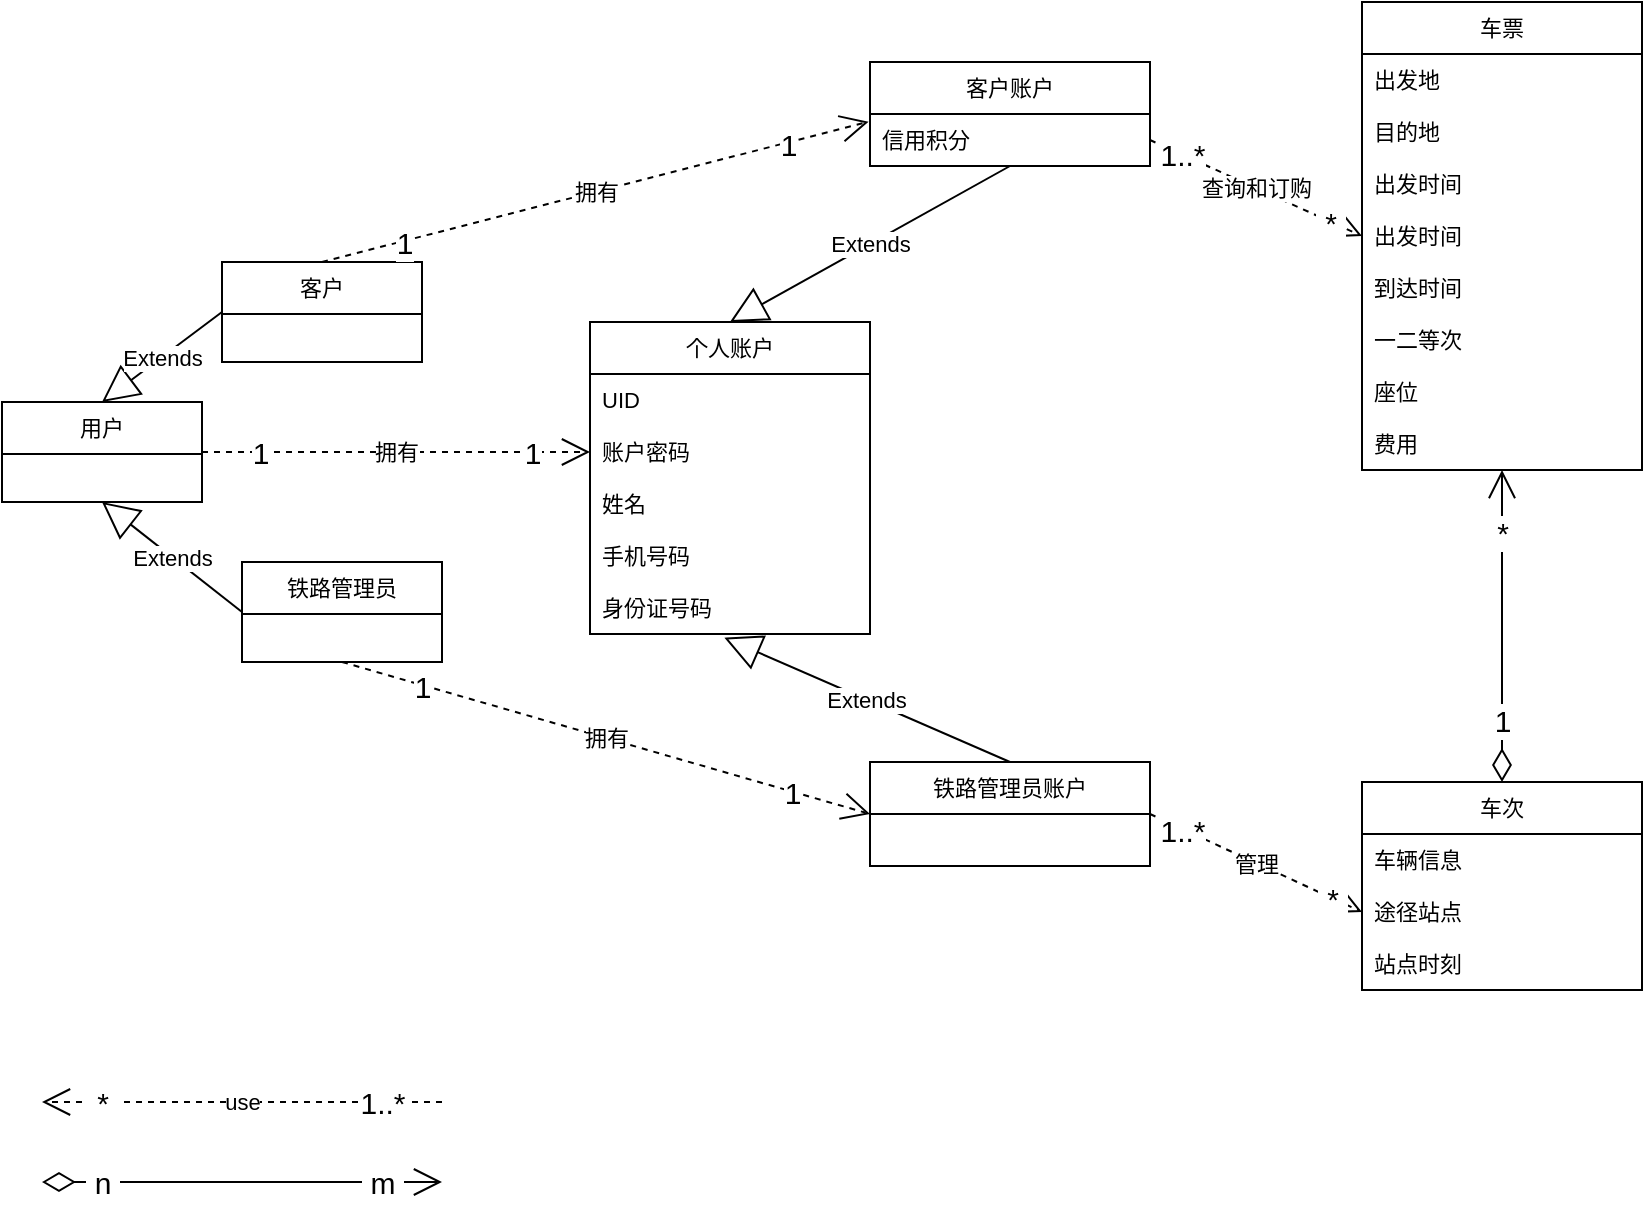 <mxfile version="21.1.7" type="device">
  <diagram id="C5RBs43oDa-KdzZeNtuy" name="Page-1">
    <mxGraphModel dx="1035" dy="658" grid="1" gridSize="10" guides="1" tooltips="1" connect="1" arrows="1" fold="1" page="1" pageScale="1" pageWidth="827" pageHeight="1169" math="0" shadow="0">
      <root>
        <mxCell id="WIyWlLk6GJQsqaUBKTNV-0" />
        <mxCell id="WIyWlLk6GJQsqaUBKTNV-1" parent="WIyWlLk6GJQsqaUBKTNV-0" />
        <mxCell id="Jw2A35CvgfBH42dZsRUs-4" value="客户" style="swimlane;fontStyle=0;childLayout=stackLayout;horizontal=1;startSize=26;fillColor=none;horizontalStack=0;resizeParent=1;resizeParentMax=0;resizeLast=0;collapsible=1;marginBottom=0;whiteSpace=wrap;html=1;fontSize=11;" vertex="1" parent="WIyWlLk6GJQsqaUBKTNV-1">
          <mxGeometry x="160" y="240" width="100" height="50" as="geometry" />
        </mxCell>
        <mxCell id="Jw2A35CvgfBH42dZsRUs-9" value="铁路管理员" style="swimlane;fontStyle=0;childLayout=stackLayout;horizontal=1;startSize=26;fillColor=none;horizontalStack=0;resizeParent=1;resizeParentMax=0;resizeLast=0;collapsible=1;marginBottom=0;whiteSpace=wrap;html=1;fontSize=11;" vertex="1" parent="WIyWlLk6GJQsqaUBKTNV-1">
          <mxGeometry x="170" y="390" width="100" height="50" as="geometry" />
        </mxCell>
        <mxCell id="Jw2A35CvgfBH42dZsRUs-13" value="Extends" style="endArrow=block;endSize=16;endFill=0;html=1;rounded=0;exitX=0;exitY=0.5;exitDx=0;exitDy=0;entryX=0.5;entryY=0;entryDx=0;entryDy=0;fontSize=11;" edge="1" parent="WIyWlLk6GJQsqaUBKTNV-1" source="Jw2A35CvgfBH42dZsRUs-4" target="Jw2A35CvgfBH42dZsRUs-18">
          <mxGeometry width="160" relative="1" as="geometry">
            <mxPoint x="450" y="452" as="sourcePoint" />
            <mxPoint x="95" y="322" as="targetPoint" />
            <Array as="points" />
          </mxGeometry>
        </mxCell>
        <mxCell id="Jw2A35CvgfBH42dZsRUs-14" value="Extends" style="endArrow=block;endSize=16;endFill=0;html=1;rounded=0;entryX=0.5;entryY=1;entryDx=0;entryDy=0;exitX=0;exitY=0.5;exitDx=0;exitDy=0;fontSize=11;" edge="1" parent="WIyWlLk6GJQsqaUBKTNV-1" source="Jw2A35CvgfBH42dZsRUs-9" target="Jw2A35CvgfBH42dZsRUs-18">
          <mxGeometry width="160" relative="1" as="geometry">
            <mxPoint x="450" y="452" as="sourcePoint" />
            <mxPoint x="95" y="364" as="targetPoint" />
            <Array as="points" />
          </mxGeometry>
        </mxCell>
        <mxCell id="Jw2A35CvgfBH42dZsRUs-18" value="用户" style="swimlane;fontStyle=0;childLayout=stackLayout;horizontal=1;startSize=26;fillColor=none;horizontalStack=0;resizeParent=1;resizeParentMax=0;resizeLast=0;collapsible=1;marginBottom=0;whiteSpace=wrap;html=1;fontSize=11;" vertex="1" parent="WIyWlLk6GJQsqaUBKTNV-1">
          <mxGeometry x="50" y="310" width="100" height="50" as="geometry" />
        </mxCell>
        <mxCell id="Jw2A35CvgfBH42dZsRUs-19" value="个人账户" style="swimlane;fontStyle=0;childLayout=stackLayout;horizontal=1;startSize=26;fillColor=none;horizontalStack=0;resizeParent=1;resizeParentMax=0;resizeLast=0;collapsible=1;marginBottom=0;whiteSpace=wrap;html=1;fontSize=11;" vertex="1" parent="WIyWlLk6GJQsqaUBKTNV-1">
          <mxGeometry x="344" y="270" width="140" height="156" as="geometry" />
        </mxCell>
        <mxCell id="Jw2A35CvgfBH42dZsRUs-20" value="UID" style="text;strokeColor=none;fillColor=none;align=left;verticalAlign=top;spacingLeft=4;spacingRight=4;overflow=hidden;rotatable=0;points=[[0,0.5],[1,0.5]];portConstraint=eastwest;whiteSpace=wrap;html=1;fontStyle=0;fontSize=11;" vertex="1" parent="Jw2A35CvgfBH42dZsRUs-19">
          <mxGeometry y="26" width="140" height="26" as="geometry" />
        </mxCell>
        <mxCell id="Jw2A35CvgfBH42dZsRUs-33" value="账户密码&lt;br style=&quot;font-size: 11px;&quot;&gt;" style="text;strokeColor=none;fillColor=none;align=left;verticalAlign=top;spacingLeft=4;spacingRight=4;overflow=hidden;rotatable=0;points=[[0,0.5],[1,0.5]];portConstraint=eastwest;whiteSpace=wrap;html=1;fontStyle=0;fontSize=11;" vertex="1" parent="Jw2A35CvgfBH42dZsRUs-19">
          <mxGeometry y="52" width="140" height="26" as="geometry" />
        </mxCell>
        <mxCell id="Jw2A35CvgfBH42dZsRUs-34" value="姓名" style="text;strokeColor=none;fillColor=none;align=left;verticalAlign=top;spacingLeft=4;spacingRight=4;overflow=hidden;rotatable=0;points=[[0,0.5],[1,0.5]];portConstraint=eastwest;whiteSpace=wrap;html=1;fontStyle=0;fontSize=11;" vertex="1" parent="Jw2A35CvgfBH42dZsRUs-19">
          <mxGeometry y="78" width="140" height="26" as="geometry" />
        </mxCell>
        <mxCell id="Jw2A35CvgfBH42dZsRUs-35" value="手机号码" style="text;strokeColor=none;fillColor=none;align=left;verticalAlign=top;spacingLeft=4;spacingRight=4;overflow=hidden;rotatable=0;points=[[0,0.5],[1,0.5]];portConstraint=eastwest;whiteSpace=wrap;html=1;fontStyle=0;fontSize=11;" vertex="1" parent="Jw2A35CvgfBH42dZsRUs-19">
          <mxGeometry y="104" width="140" height="26" as="geometry" />
        </mxCell>
        <mxCell id="Jw2A35CvgfBH42dZsRUs-36" value="身份证号码" style="text;strokeColor=none;fillColor=none;align=left;verticalAlign=top;spacingLeft=4;spacingRight=4;overflow=hidden;rotatable=0;points=[[0,0.5],[1,0.5]];portConstraint=eastwest;whiteSpace=wrap;html=1;fontStyle=0;fontSize=11;" vertex="1" parent="Jw2A35CvgfBH42dZsRUs-19">
          <mxGeometry y="130" width="140" height="26" as="geometry" />
        </mxCell>
        <mxCell id="Jw2A35CvgfBH42dZsRUs-38" value="客户账户" style="swimlane;fontStyle=0;childLayout=stackLayout;horizontal=1;startSize=26;fillColor=none;horizontalStack=0;resizeParent=1;resizeParentMax=0;resizeLast=0;collapsible=1;marginBottom=0;whiteSpace=wrap;html=1;rounded=0;swimlaneLine=1;glass=0;points=[[0,0,0,0,0],[0,0.25,0,0,0],[0,0.5,0,0,0],[0,0.75,0,0,0],[0,1,0,0,0],[0.25,0,0,0,0],[0.25,1,0,0,0],[0.5,0,0,0,0],[0.5,1,0,0,0],[0.75,0,0,0,0],[0.75,1,0,0,0],[1,0,0,0,0],[1,0.25,0,0,0],[1,0.5,0,0,0],[1,0.75,0,0,0],[1,1,0,0,0]];fontSize=11;" vertex="1" parent="WIyWlLk6GJQsqaUBKTNV-1">
          <mxGeometry x="484" y="140" width="140" height="52" as="geometry" />
        </mxCell>
        <mxCell id="Jw2A35CvgfBH42dZsRUs-39" value="信用积分" style="text;strokeColor=none;fillColor=none;align=left;verticalAlign=top;spacingLeft=4;spacingRight=4;overflow=hidden;rotatable=0;points=[[0,0.5],[1,0.5]];portConstraint=eastwest;whiteSpace=wrap;html=1;fontSize=11;" vertex="1" parent="Jw2A35CvgfBH42dZsRUs-38">
          <mxGeometry y="26" width="140" height="26" as="geometry" />
        </mxCell>
        <mxCell id="Jw2A35CvgfBH42dZsRUs-43" value="铁路管理员账户" style="swimlane;fontStyle=0;childLayout=stackLayout;horizontal=1;startSize=26;fillColor=none;horizontalStack=0;resizeParent=1;resizeParentMax=0;resizeLast=0;collapsible=1;marginBottom=0;whiteSpace=wrap;html=1;fontSize=11;" vertex="1" parent="WIyWlLk6GJQsqaUBKTNV-1">
          <mxGeometry x="484" y="490" width="140" height="52" as="geometry" />
        </mxCell>
        <mxCell id="Jw2A35CvgfBH42dZsRUs-47" value="Extends" style="endArrow=block;endSize=16;endFill=0;html=1;rounded=0;exitX=0.5;exitY=1;exitDx=0;exitDy=0;exitPerimeter=0;entryX=0.5;entryY=0;entryDx=0;entryDy=0;fontSize=11;" edge="1" parent="WIyWlLk6GJQsqaUBKTNV-1" source="Jw2A35CvgfBH42dZsRUs-38" target="Jw2A35CvgfBH42dZsRUs-19">
          <mxGeometry width="160" relative="1" as="geometry">
            <mxPoint x="620" y="270" as="sourcePoint" />
            <mxPoint x="500" y="280" as="targetPoint" />
            <Array as="points" />
          </mxGeometry>
        </mxCell>
        <mxCell id="Jw2A35CvgfBH42dZsRUs-53" value="车次" style="swimlane;fontStyle=0;childLayout=stackLayout;horizontal=1;startSize=26;fillColor=none;horizontalStack=0;resizeParent=1;resizeParentMax=0;resizeLast=0;collapsible=1;marginBottom=0;whiteSpace=wrap;html=1;fontSize=11;" vertex="1" parent="WIyWlLk6GJQsqaUBKTNV-1">
          <mxGeometry x="730" y="500" width="140" height="104" as="geometry" />
        </mxCell>
        <mxCell id="Jw2A35CvgfBH42dZsRUs-54" value="车辆信息&lt;br style=&quot;font-size: 11px;&quot;&gt;&lt;br style=&quot;font-size: 11px;&quot;&gt;" style="text;strokeColor=none;fillColor=none;align=left;verticalAlign=top;spacingLeft=4;spacingRight=4;overflow=hidden;rotatable=0;points=[[0,0.5],[1,0.5]];portConstraint=eastwest;whiteSpace=wrap;html=1;fontSize=11;" vertex="1" parent="Jw2A35CvgfBH42dZsRUs-53">
          <mxGeometry y="26" width="140" height="26" as="geometry" />
        </mxCell>
        <mxCell id="Jw2A35CvgfBH42dZsRUs-55" value="途径站点" style="text;strokeColor=none;fillColor=none;align=left;verticalAlign=top;spacingLeft=4;spacingRight=4;overflow=hidden;rotatable=0;points=[[0,0.5],[1,0.5]];portConstraint=eastwest;whiteSpace=wrap;html=1;fontSize=11;" vertex="1" parent="Jw2A35CvgfBH42dZsRUs-53">
          <mxGeometry y="52" width="140" height="26" as="geometry" />
        </mxCell>
        <mxCell id="Jw2A35CvgfBH42dZsRUs-56" value="站点时刻" style="text;strokeColor=none;fillColor=none;align=left;verticalAlign=top;spacingLeft=4;spacingRight=4;overflow=hidden;rotatable=0;points=[[0,0.5],[1,0.5]];portConstraint=eastwest;whiteSpace=wrap;html=1;fontSize=11;" vertex="1" parent="Jw2A35CvgfBH42dZsRUs-53">
          <mxGeometry y="78" width="140" height="26" as="geometry" />
        </mxCell>
        <mxCell id="Jw2A35CvgfBH42dZsRUs-57" value="车票" style="swimlane;fontStyle=0;childLayout=stackLayout;horizontal=1;startSize=26;fillColor=none;horizontalStack=0;resizeParent=1;resizeParentMax=0;resizeLast=0;collapsible=1;marginBottom=0;whiteSpace=wrap;html=1;fontSize=11;" vertex="1" parent="WIyWlLk6GJQsqaUBKTNV-1">
          <mxGeometry x="730" y="110" width="140" height="234" as="geometry" />
        </mxCell>
        <mxCell id="Jw2A35CvgfBH42dZsRUs-58" value="出发地" style="text;strokeColor=none;fillColor=none;align=left;verticalAlign=top;spacingLeft=4;spacingRight=4;overflow=hidden;rotatable=0;points=[[0,0.5],[1,0.5]];portConstraint=eastwest;whiteSpace=wrap;html=1;fontSize=11;" vertex="1" parent="Jw2A35CvgfBH42dZsRUs-57">
          <mxGeometry y="26" width="140" height="26" as="geometry" />
        </mxCell>
        <mxCell id="Jw2A35CvgfBH42dZsRUs-59" value="目的地" style="text;strokeColor=none;fillColor=none;align=left;verticalAlign=top;spacingLeft=4;spacingRight=4;overflow=hidden;rotatable=0;points=[[0,0.5],[1,0.5]];portConstraint=eastwest;whiteSpace=wrap;html=1;fontSize=11;" vertex="1" parent="Jw2A35CvgfBH42dZsRUs-57">
          <mxGeometry y="52" width="140" height="26" as="geometry" />
        </mxCell>
        <mxCell id="Jw2A35CvgfBH42dZsRUs-60" value="出发时间&lt;br style=&quot;font-size: 11px;&quot;&gt;" style="text;strokeColor=none;fillColor=none;align=left;verticalAlign=top;spacingLeft=4;spacingRight=4;overflow=hidden;rotatable=0;points=[[0,0.5],[1,0.5]];portConstraint=eastwest;whiteSpace=wrap;html=1;fontSize=11;" vertex="1" parent="Jw2A35CvgfBH42dZsRUs-57">
          <mxGeometry y="78" width="140" height="26" as="geometry" />
        </mxCell>
        <mxCell id="Jw2A35CvgfBH42dZsRUs-62" value="出发时间&lt;br style=&quot;font-size: 11px;&quot;&gt;" style="text;strokeColor=none;fillColor=none;align=left;verticalAlign=top;spacingLeft=4;spacingRight=4;overflow=hidden;rotatable=0;points=[[0,0.5],[1,0.5]];portConstraint=eastwest;whiteSpace=wrap;html=1;fontSize=11;" vertex="1" parent="Jw2A35CvgfBH42dZsRUs-57">
          <mxGeometry y="104" width="140" height="26" as="geometry" />
        </mxCell>
        <mxCell id="Jw2A35CvgfBH42dZsRUs-67" value="到达时间" style="text;strokeColor=none;fillColor=none;align=left;verticalAlign=top;spacingLeft=4;spacingRight=4;overflow=hidden;rotatable=0;points=[[0,0.5],[1,0.5]];portConstraint=eastwest;whiteSpace=wrap;html=1;fontSize=11;" vertex="1" parent="Jw2A35CvgfBH42dZsRUs-57">
          <mxGeometry y="130" width="140" height="26" as="geometry" />
        </mxCell>
        <mxCell id="Jw2A35CvgfBH42dZsRUs-66" value="一二等次" style="text;strokeColor=none;fillColor=none;align=left;verticalAlign=top;spacingLeft=4;spacingRight=4;overflow=hidden;rotatable=0;points=[[0,0.5],[1,0.5]];portConstraint=eastwest;whiteSpace=wrap;html=1;fontSize=11;" vertex="1" parent="Jw2A35CvgfBH42dZsRUs-57">
          <mxGeometry y="156" width="140" height="26" as="geometry" />
        </mxCell>
        <mxCell id="Jw2A35CvgfBH42dZsRUs-65" value="座位" style="text;strokeColor=none;fillColor=none;align=left;verticalAlign=top;spacingLeft=4;spacingRight=4;overflow=hidden;rotatable=0;points=[[0,0.5],[1,0.5]];portConstraint=eastwest;whiteSpace=wrap;html=1;fontSize=11;" vertex="1" parent="Jw2A35CvgfBH42dZsRUs-57">
          <mxGeometry y="182" width="140" height="26" as="geometry" />
        </mxCell>
        <mxCell id="Jw2A35CvgfBH42dZsRUs-64" value="费用" style="text;strokeColor=none;fillColor=none;align=left;verticalAlign=top;spacingLeft=4;spacingRight=4;overflow=hidden;rotatable=0;points=[[0,0.5],[1,0.5]];portConstraint=eastwest;whiteSpace=wrap;html=1;fontSize=11;" vertex="1" parent="Jw2A35CvgfBH42dZsRUs-57">
          <mxGeometry y="208" width="140" height="26" as="geometry" />
        </mxCell>
        <mxCell id="Jw2A35CvgfBH42dZsRUs-80" value="use" style="endArrow=open;endSize=12;dashed=1;html=1;rounded=0;fontSize=11;" edge="1" parent="WIyWlLk6GJQsqaUBKTNV-1">
          <mxGeometry width="160" relative="1" as="geometry">
            <mxPoint x="270" y="660" as="sourcePoint" />
            <mxPoint x="70" y="660" as="targetPoint" />
          </mxGeometry>
        </mxCell>
        <mxCell id="Jw2A35CvgfBH42dZsRUs-81" value="1..*" style="edgeLabel;html=1;align=center;verticalAlign=middle;resizable=0;points=[];fontSize=15;" vertex="1" connectable="0" parent="Jw2A35CvgfBH42dZsRUs-80">
          <mxGeometry x="-0.7" relative="1" as="geometry">
            <mxPoint as="offset" />
          </mxGeometry>
        </mxCell>
        <mxCell id="Jw2A35CvgfBH42dZsRUs-82" value="&amp;nbsp;*&amp;nbsp;" style="edgeLabel;html=1;align=center;verticalAlign=middle;resizable=0;points=[];fontSize=15;" vertex="1" connectable="0" parent="Jw2A35CvgfBH42dZsRUs-80">
          <mxGeometry x="0.7" relative="1" as="geometry">
            <mxPoint as="offset" />
          </mxGeometry>
        </mxCell>
        <mxCell id="Jw2A35CvgfBH42dZsRUs-84" value="管理" style="endArrow=open;endSize=12;dashed=1;html=1;rounded=0;fontSize=11;entryX=0;entryY=0.5;entryDx=0;entryDy=0;exitX=1;exitY=0.5;exitDx=0;exitDy=0;" edge="1" parent="WIyWlLk6GJQsqaUBKTNV-1" source="Jw2A35CvgfBH42dZsRUs-43" target="Jw2A35CvgfBH42dZsRUs-55">
          <mxGeometry width="160" relative="1" as="geometry">
            <mxPoint x="290" y="530" as="sourcePoint" />
            <mxPoint x="90" y="530" as="targetPoint" />
          </mxGeometry>
        </mxCell>
        <mxCell id="Jw2A35CvgfBH42dZsRUs-85" value="1..*" style="edgeLabel;html=1;align=center;verticalAlign=middle;resizable=0;points=[];fontSize=15;" vertex="1" connectable="0" parent="Jw2A35CvgfBH42dZsRUs-84">
          <mxGeometry x="-0.7" relative="1" as="geometry">
            <mxPoint as="offset" />
          </mxGeometry>
        </mxCell>
        <mxCell id="Jw2A35CvgfBH42dZsRUs-86" value="&amp;nbsp;*&amp;nbsp;" style="edgeLabel;html=1;align=center;verticalAlign=middle;resizable=0;points=[];fontSize=15;" vertex="1" connectable="0" parent="Jw2A35CvgfBH42dZsRUs-84">
          <mxGeometry x="0.7" relative="1" as="geometry">
            <mxPoint as="offset" />
          </mxGeometry>
        </mxCell>
        <mxCell id="Jw2A35CvgfBH42dZsRUs-90" value="" style="endArrow=open;html=1;endSize=12;startArrow=diamondThin;startSize=14;startFill=0;align=left;verticalAlign=bottom;rounded=0;elbow=vertical;fontSize=11;" edge="1" parent="WIyWlLk6GJQsqaUBKTNV-1">
          <mxGeometry x="-1" y="3" relative="1" as="geometry">
            <mxPoint x="70" y="700" as="sourcePoint" />
            <mxPoint x="270" y="700" as="targetPoint" />
          </mxGeometry>
        </mxCell>
        <mxCell id="Jw2A35CvgfBH42dZsRUs-91" value="&amp;nbsp;n&amp;nbsp;" style="edgeLabel;html=1;align=center;verticalAlign=middle;resizable=0;points=[];fontSize=15;" vertex="1" connectable="0" parent="Jw2A35CvgfBH42dZsRUs-90">
          <mxGeometry x="-0.7" relative="1" as="geometry">
            <mxPoint as="offset" />
          </mxGeometry>
        </mxCell>
        <mxCell id="Jw2A35CvgfBH42dZsRUs-92" value="&amp;nbsp;m&amp;nbsp;" style="edgeLabel;html=1;align=center;verticalAlign=middle;resizable=0;points=[];fontSize=15;" vertex="1" connectable="0" parent="Jw2A35CvgfBH42dZsRUs-90">
          <mxGeometry x="0.7" relative="1" as="geometry">
            <mxPoint as="offset" />
          </mxGeometry>
        </mxCell>
        <mxCell id="Jw2A35CvgfBH42dZsRUs-93" value="" style="endArrow=open;html=1;endSize=12;startArrow=diamondThin;startSize=14;startFill=0;align=left;verticalAlign=bottom;rounded=0;elbow=vertical;fontSize=11;exitX=0.5;exitY=0;exitDx=0;exitDy=0;" edge="1" parent="WIyWlLk6GJQsqaUBKTNV-1" source="Jw2A35CvgfBH42dZsRUs-53" target="Jw2A35CvgfBH42dZsRUs-64">
          <mxGeometry x="-1" y="3" relative="1" as="geometry">
            <mxPoint x="60" y="980" as="sourcePoint" />
            <mxPoint x="260" y="980" as="targetPoint" />
          </mxGeometry>
        </mxCell>
        <mxCell id="Jw2A35CvgfBH42dZsRUs-94" value="1" style="edgeLabel;html=1;align=center;verticalAlign=middle;resizable=0;points=[];fontSize=15;" vertex="1" connectable="0" parent="Jw2A35CvgfBH42dZsRUs-93">
          <mxGeometry x="-0.6" relative="1" as="geometry">
            <mxPoint as="offset" />
          </mxGeometry>
        </mxCell>
        <mxCell id="Jw2A35CvgfBH42dZsRUs-95" value="*" style="edgeLabel;html=1;align=center;verticalAlign=middle;resizable=0;points=[];fontSize=15;" vertex="1" connectable="0" parent="Jw2A35CvgfBH42dZsRUs-93">
          <mxGeometry x="0.6" relative="1" as="geometry">
            <mxPoint as="offset" />
          </mxGeometry>
        </mxCell>
        <mxCell id="Jw2A35CvgfBH42dZsRUs-99" value="拥有" style="endArrow=open;endSize=12;dashed=1;html=1;rounded=0;fontSize=11;exitX=0.5;exitY=1;exitDx=0;exitDy=0;entryX=0;entryY=0.5;entryDx=0;entryDy=0;" edge="1" parent="WIyWlLk6GJQsqaUBKTNV-1" source="Jw2A35CvgfBH42dZsRUs-9" target="Jw2A35CvgfBH42dZsRUs-43">
          <mxGeometry width="160" relative="1" as="geometry">
            <mxPoint x="290" y="520" as="sourcePoint" />
            <mxPoint x="30" y="600" as="targetPoint" />
          </mxGeometry>
        </mxCell>
        <mxCell id="Jw2A35CvgfBH42dZsRUs-100" value="1" style="edgeLabel;html=1;align=center;verticalAlign=middle;resizable=0;points=[];fontSize=15;" vertex="1" connectable="0" parent="Jw2A35CvgfBH42dZsRUs-99">
          <mxGeometry x="-0.7" relative="1" as="geometry">
            <mxPoint as="offset" />
          </mxGeometry>
        </mxCell>
        <mxCell id="Jw2A35CvgfBH42dZsRUs-101" value="1" style="edgeLabel;html=1;align=center;verticalAlign=middle;resizable=0;points=[];fontSize=15;" vertex="1" connectable="0" parent="Jw2A35CvgfBH42dZsRUs-99">
          <mxGeometry x="0.7" relative="1" as="geometry">
            <mxPoint as="offset" />
          </mxGeometry>
        </mxCell>
        <mxCell id="Jw2A35CvgfBH42dZsRUs-102" value="拥有" style="endArrow=open;endSize=12;dashed=1;html=1;rounded=0;fontSize=11;exitX=1;exitY=0.5;exitDx=0;exitDy=0;entryX=0;entryY=0.5;entryDx=0;entryDy=0;" edge="1" parent="WIyWlLk6GJQsqaUBKTNV-1" source="Jw2A35CvgfBH42dZsRUs-18" target="Jw2A35CvgfBH42dZsRUs-33">
          <mxGeometry width="160" relative="1" as="geometry">
            <mxPoint x="230" y="450" as="sourcePoint" />
            <mxPoint x="430" y="546" as="targetPoint" />
          </mxGeometry>
        </mxCell>
        <mxCell id="Jw2A35CvgfBH42dZsRUs-103" value="1" style="edgeLabel;html=1;align=center;verticalAlign=middle;resizable=0;points=[];fontSize=15;" vertex="1" connectable="0" parent="Jw2A35CvgfBH42dZsRUs-102">
          <mxGeometry x="-0.7" relative="1" as="geometry">
            <mxPoint as="offset" />
          </mxGeometry>
        </mxCell>
        <mxCell id="Jw2A35CvgfBH42dZsRUs-104" value="1" style="edgeLabel;html=1;align=center;verticalAlign=middle;resizable=0;points=[];fontSize=15;" vertex="1" connectable="0" parent="Jw2A35CvgfBH42dZsRUs-102">
          <mxGeometry x="0.7" relative="1" as="geometry">
            <mxPoint as="offset" />
          </mxGeometry>
        </mxCell>
        <mxCell id="Jw2A35CvgfBH42dZsRUs-105" value="拥有" style="endArrow=open;endSize=12;dashed=1;html=1;rounded=0;fontSize=11;exitX=0.5;exitY=0;exitDx=0;exitDy=0;entryX=-0.005;entryY=0.148;entryDx=0;entryDy=0;entryPerimeter=0;" edge="1" parent="WIyWlLk6GJQsqaUBKTNV-1" source="Jw2A35CvgfBH42dZsRUs-4" target="Jw2A35CvgfBH42dZsRUs-39">
          <mxGeometry width="160" relative="1" as="geometry">
            <mxPoint x="160" y="345" as="sourcePoint" />
            <mxPoint x="354" y="355" as="targetPoint" />
          </mxGeometry>
        </mxCell>
        <mxCell id="Jw2A35CvgfBH42dZsRUs-106" value="1" style="edgeLabel;html=1;align=center;verticalAlign=middle;resizable=0;points=[];fontSize=15;" vertex="1" connectable="0" parent="Jw2A35CvgfBH42dZsRUs-105">
          <mxGeometry x="-0.7" relative="1" as="geometry">
            <mxPoint as="offset" />
          </mxGeometry>
        </mxCell>
        <mxCell id="Jw2A35CvgfBH42dZsRUs-107" value="1" style="edgeLabel;html=1;align=center;verticalAlign=middle;resizable=0;points=[];fontSize=15;" vertex="1" connectable="0" parent="Jw2A35CvgfBH42dZsRUs-105">
          <mxGeometry x="0.7" relative="1" as="geometry">
            <mxPoint as="offset" />
          </mxGeometry>
        </mxCell>
        <mxCell id="Jw2A35CvgfBH42dZsRUs-108" value="Extends" style="endArrow=block;endSize=16;endFill=0;html=1;rounded=0;exitX=0.5;exitY=0;exitDx=0;exitDy=0;entryX=0.48;entryY=1.071;entryDx=0;entryDy=0;fontSize=11;entryPerimeter=0;" edge="1" parent="WIyWlLk6GJQsqaUBKTNV-1" source="Jw2A35CvgfBH42dZsRUs-43" target="Jw2A35CvgfBH42dZsRUs-36">
          <mxGeometry width="160" relative="1" as="geometry">
            <mxPoint x="564" y="202" as="sourcePoint" />
            <mxPoint x="424" y="290" as="targetPoint" />
            <Array as="points" />
          </mxGeometry>
        </mxCell>
        <mxCell id="Jw2A35CvgfBH42dZsRUs-109" value="查询和订购" style="endArrow=open;endSize=12;dashed=1;html=1;rounded=0;fontSize=11;entryX=0;entryY=0.5;entryDx=0;entryDy=0;exitX=1;exitY=0.5;exitDx=0;exitDy=0;" edge="1" parent="WIyWlLk6GJQsqaUBKTNV-1" source="Jw2A35CvgfBH42dZsRUs-39" target="Jw2A35CvgfBH42dZsRUs-62">
          <mxGeometry width="160" relative="1" as="geometry">
            <mxPoint x="280" y="670" as="sourcePoint" />
            <mxPoint x="80" y="670" as="targetPoint" />
          </mxGeometry>
        </mxCell>
        <mxCell id="Jw2A35CvgfBH42dZsRUs-110" value="1..*" style="edgeLabel;html=1;align=center;verticalAlign=middle;resizable=0;points=[];fontSize=15;" vertex="1" connectable="0" parent="Jw2A35CvgfBH42dZsRUs-109">
          <mxGeometry x="-0.7" relative="1" as="geometry">
            <mxPoint as="offset" />
          </mxGeometry>
        </mxCell>
        <mxCell id="Jw2A35CvgfBH42dZsRUs-111" value="&amp;nbsp;*&amp;nbsp;" style="edgeLabel;html=1;align=center;verticalAlign=middle;resizable=0;points=[];fontSize=15;" vertex="1" connectable="0" parent="Jw2A35CvgfBH42dZsRUs-109">
          <mxGeometry x="0.7" relative="1" as="geometry">
            <mxPoint as="offset" />
          </mxGeometry>
        </mxCell>
      </root>
    </mxGraphModel>
  </diagram>
</mxfile>
